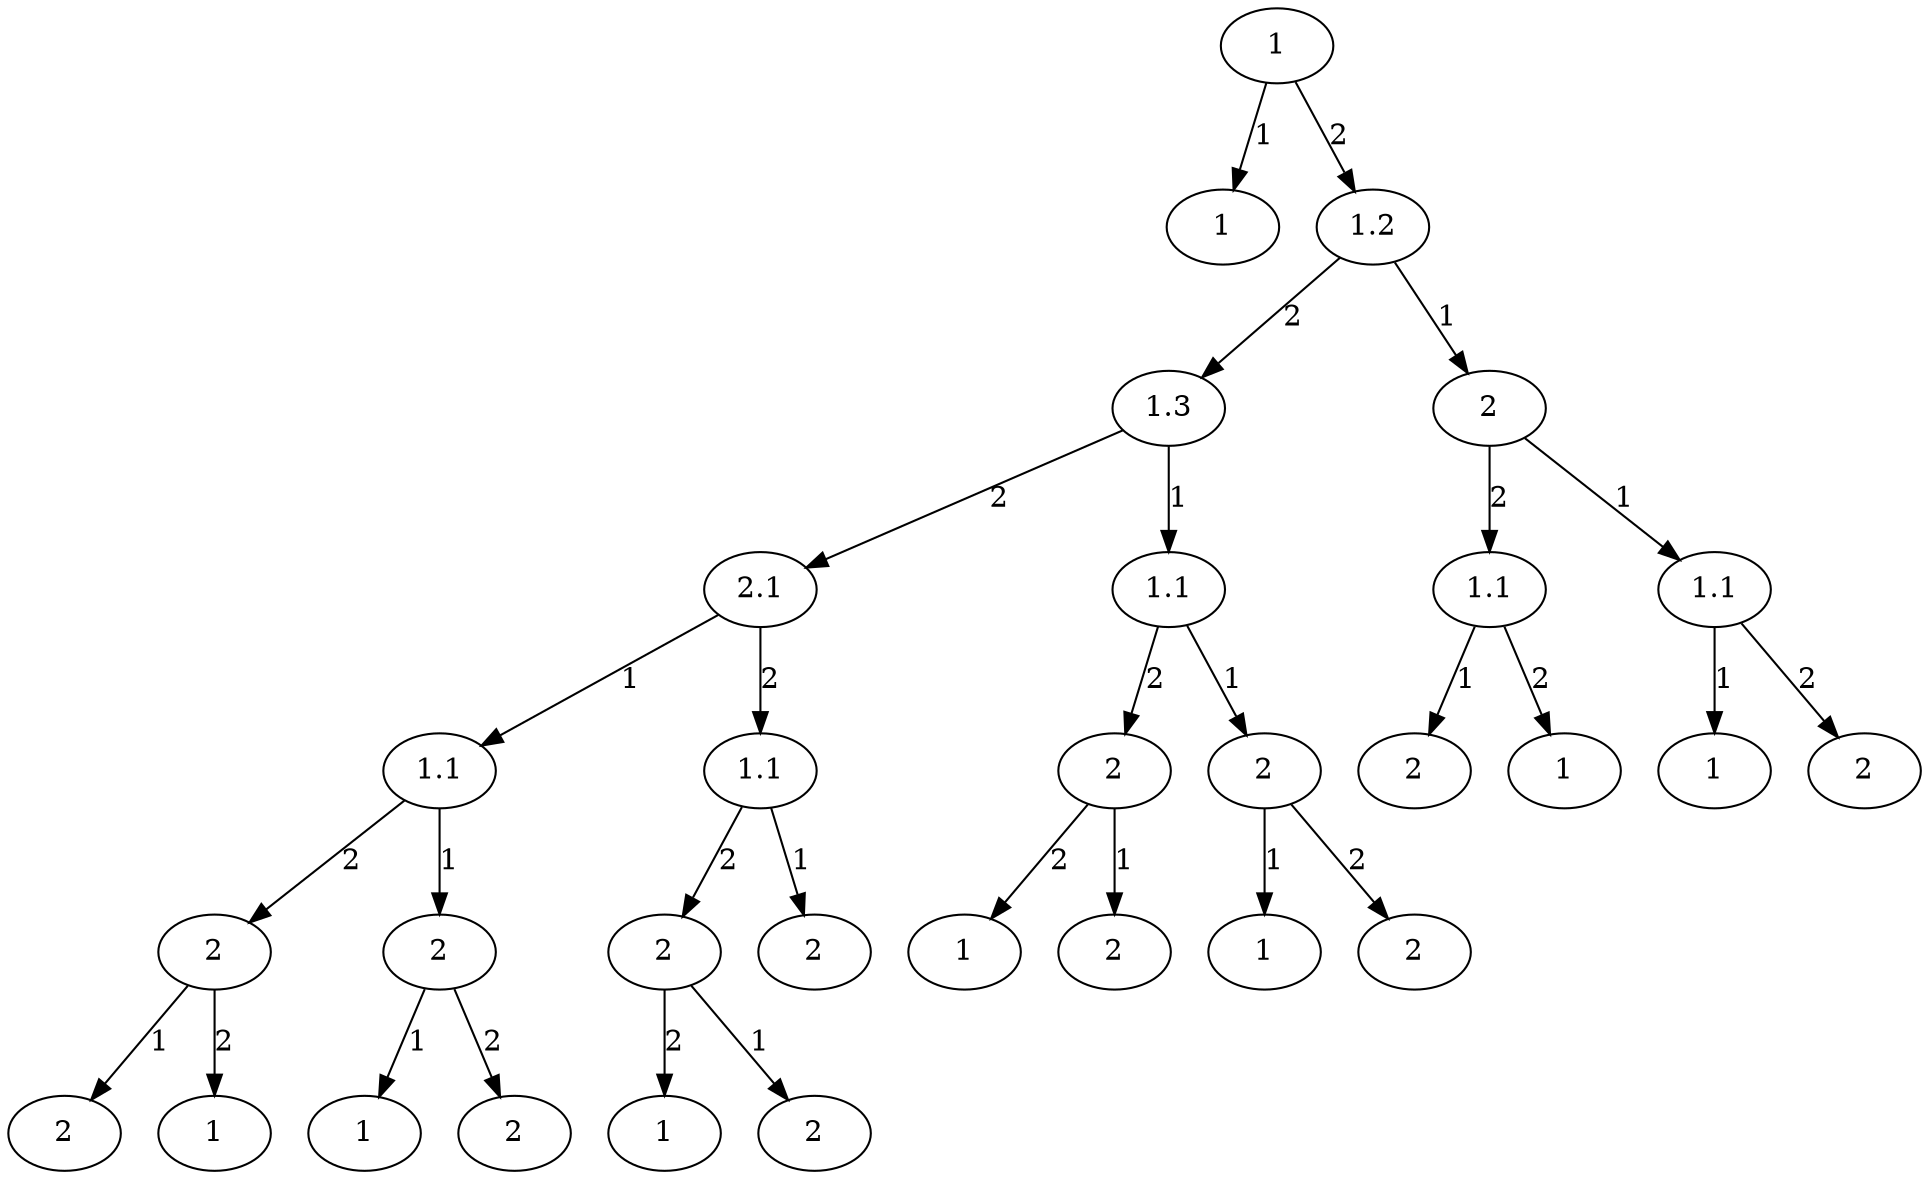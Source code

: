 digraph {
	"8e18a35e-0d44-4a0f-9e99-c402115f196b" [label=1]
	"6870c4ad-f326-4374-afd0-73910dbd24dc" [label=1]
	"8e18a35e-0d44-4a0f-9e99-c402115f196b" -> "6870c4ad-f326-4374-afd0-73910dbd24dc" [label=1]
	"2969b579-594c-451f-a27c-e06e37f6f54b" [label=1.2]
	"69cdf13a-1d32-47c7-937a-165ef8372af2" [label=1.3]
	"947b5b3d-f4d6-4ba9-afe6-12d13ff8b58b" [label=2.1]
	"bfdf18ba-9911-4c54-85a5-1eb493074995" [label=1.1]
	"32714785-0591-424d-9b68-7b9383d80882" [label=2]
	"bd670cb8-8e62-4c6e-a83d-f912f6e8f7eb" [label=2]
	"32714785-0591-424d-9b68-7b9383d80882" -> "bd670cb8-8e62-4c6e-a83d-f912f6e8f7eb" [label=1]
	"594b98a0-ed36-4109-b3ab-ebe68ec64290" [label=1]
	"32714785-0591-424d-9b68-7b9383d80882" -> "594b98a0-ed36-4109-b3ab-ebe68ec64290" [label=2]
	"bfdf18ba-9911-4c54-85a5-1eb493074995" -> "32714785-0591-424d-9b68-7b9383d80882" [label=2]
	"3cba1bb0-c839-4aef-b02a-74f4faafc139" [label=2]
	"cbdbd05e-5223-4e4b-b926-3dd3a58042f0" [label=1]
	"3cba1bb0-c839-4aef-b02a-74f4faafc139" -> "cbdbd05e-5223-4e4b-b926-3dd3a58042f0" [label=1]
	"fc06d302-5c3e-44b2-8e58-2bc9e253decf" [label=2]
	"3cba1bb0-c839-4aef-b02a-74f4faafc139" -> "fc06d302-5c3e-44b2-8e58-2bc9e253decf" [label=2]
	"bfdf18ba-9911-4c54-85a5-1eb493074995" -> "3cba1bb0-c839-4aef-b02a-74f4faafc139" [label=1]
	"947b5b3d-f4d6-4ba9-afe6-12d13ff8b58b" -> "bfdf18ba-9911-4c54-85a5-1eb493074995" [label=1]
	"9ee49921-285a-48d1-9549-9380f56cf83b" [label=1.1]
	"6a268de8-62a3-44cc-adee-d30afc881c51" [label=2]
	"bac52fcd-4cee-402f-a0cc-b188a31bf8fd" [label=1]
	"6a268de8-62a3-44cc-adee-d30afc881c51" -> "bac52fcd-4cee-402f-a0cc-b188a31bf8fd" [label=2]
	"188c871b-c2aa-4cbc-b76d-13022eeed02f" [label=2]
	"6a268de8-62a3-44cc-adee-d30afc881c51" -> "188c871b-c2aa-4cbc-b76d-13022eeed02f" [label=1]
	"9ee49921-285a-48d1-9549-9380f56cf83b" -> "6a268de8-62a3-44cc-adee-d30afc881c51" [label=2]
	"c5e9ba4c-12c9-4354-bf15-29cc2706e0e6" [label=2]
	"9ee49921-285a-48d1-9549-9380f56cf83b" -> "c5e9ba4c-12c9-4354-bf15-29cc2706e0e6" [label=1]
	"947b5b3d-f4d6-4ba9-afe6-12d13ff8b58b" -> "9ee49921-285a-48d1-9549-9380f56cf83b" [label=2]
	"69cdf13a-1d32-47c7-937a-165ef8372af2" -> "947b5b3d-f4d6-4ba9-afe6-12d13ff8b58b" [label=2]
	"2f6eb70a-8371-4130-a37f-9912f67df4b3" [label=1.1]
	"5767acab-d906-446c-94ae-9f4b69e0df74" [label=2]
	"93086282-1c7b-4c9f-996f-dad134cf9473" [label=1]
	"5767acab-d906-446c-94ae-9f4b69e0df74" -> "93086282-1c7b-4c9f-996f-dad134cf9473" [label=2]
	"26a5d70b-f5dc-49a0-9ad8-e088f110e9a6" [label=2]
	"5767acab-d906-446c-94ae-9f4b69e0df74" -> "26a5d70b-f5dc-49a0-9ad8-e088f110e9a6" [label=1]
	"2f6eb70a-8371-4130-a37f-9912f67df4b3" -> "5767acab-d906-446c-94ae-9f4b69e0df74" [label=2]
	"c313f7f7-c820-4b8c-915c-0759d07214b0" [label=2]
	"97af4cd6-9bdc-4497-bf3c-64f7ad07bb96" [label=1]
	"c313f7f7-c820-4b8c-915c-0759d07214b0" -> "97af4cd6-9bdc-4497-bf3c-64f7ad07bb96" [label=1]
	"9a5c54f7-baaa-47f0-941b-ff14d9919e00" [label=2]
	"c313f7f7-c820-4b8c-915c-0759d07214b0" -> "9a5c54f7-baaa-47f0-941b-ff14d9919e00" [label=2]
	"2f6eb70a-8371-4130-a37f-9912f67df4b3" -> "c313f7f7-c820-4b8c-915c-0759d07214b0" [label=1]
	"69cdf13a-1d32-47c7-937a-165ef8372af2" -> "2f6eb70a-8371-4130-a37f-9912f67df4b3" [label=1]
	"2969b579-594c-451f-a27c-e06e37f6f54b" -> "69cdf13a-1d32-47c7-937a-165ef8372af2" [label=2]
	"7dc927f4-23a3-4310-b76d-387242c13e60" [label=2]
	"ec9dfb91-7d0f-4901-a142-683c4b64d30e" [label=1.1]
	"898485f5-e130-4242-bd36-51d8eaf51e04" [label=2]
	"ec9dfb91-7d0f-4901-a142-683c4b64d30e" -> "898485f5-e130-4242-bd36-51d8eaf51e04" [label=1]
	"1cf3ebd2-81fe-44ba-b009-21eff84f4197" [label=1]
	"ec9dfb91-7d0f-4901-a142-683c4b64d30e" -> "1cf3ebd2-81fe-44ba-b009-21eff84f4197" [label=2]
	"7dc927f4-23a3-4310-b76d-387242c13e60" -> "ec9dfb91-7d0f-4901-a142-683c4b64d30e" [label=2]
	"029b8650-a436-4197-b68d-ba8364673575" [label=1.1]
	"4d5ede24-b7bc-40a0-a55c-21b441acae7d" [label=1]
	"029b8650-a436-4197-b68d-ba8364673575" -> "4d5ede24-b7bc-40a0-a55c-21b441acae7d" [label=1]
	"b8085092-034a-45a9-ae1e-aba5861c222f" [label=2]
	"029b8650-a436-4197-b68d-ba8364673575" -> "b8085092-034a-45a9-ae1e-aba5861c222f" [label=2]
	"7dc927f4-23a3-4310-b76d-387242c13e60" -> "029b8650-a436-4197-b68d-ba8364673575" [label=1]
	"2969b579-594c-451f-a27c-e06e37f6f54b" -> "7dc927f4-23a3-4310-b76d-387242c13e60" [label=1]
	"8e18a35e-0d44-4a0f-9e99-c402115f196b" -> "2969b579-594c-451f-a27c-e06e37f6f54b" [label=2]
}
